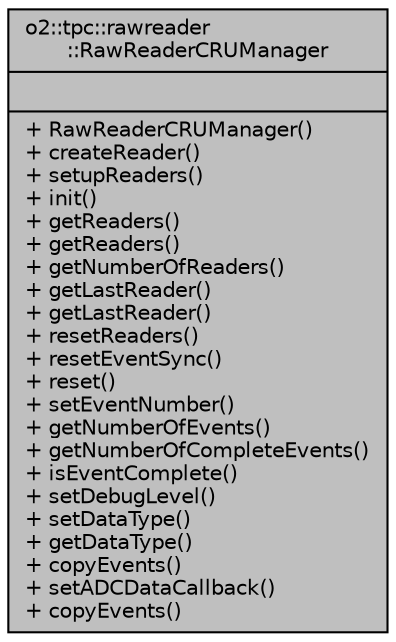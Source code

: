 digraph "o2::tpc::rawreader::RawReaderCRUManager"
{
 // INTERACTIVE_SVG=YES
  bgcolor="transparent";
  edge [fontname="Helvetica",fontsize="10",labelfontname="Helvetica",labelfontsize="10"];
  node [fontname="Helvetica",fontsize="10",shape=record];
  Node1 [label="{o2::tpc::rawreader\l::RawReaderCRUManager\n||+ RawReaderCRUManager()\l+ createReader()\l+ setupReaders()\l+ init()\l+ getReaders()\l+ getReaders()\l+ getNumberOfReaders()\l+ getLastReader()\l+ getLastReader()\l+ resetReaders()\l+ resetEventSync()\l+ reset()\l+ setEventNumber()\l+ getNumberOfEvents()\l+ getNumberOfCompleteEvents()\l+ isEventComplete()\l+ setDebugLevel()\l+ setDataType()\l+ getDataType()\l+ copyEvents()\l+ setADCDataCallback()\l+ copyEvents()\l}",height=0.2,width=0.4,color="black", fillcolor="grey75", style="filled", fontcolor="black"];
}
